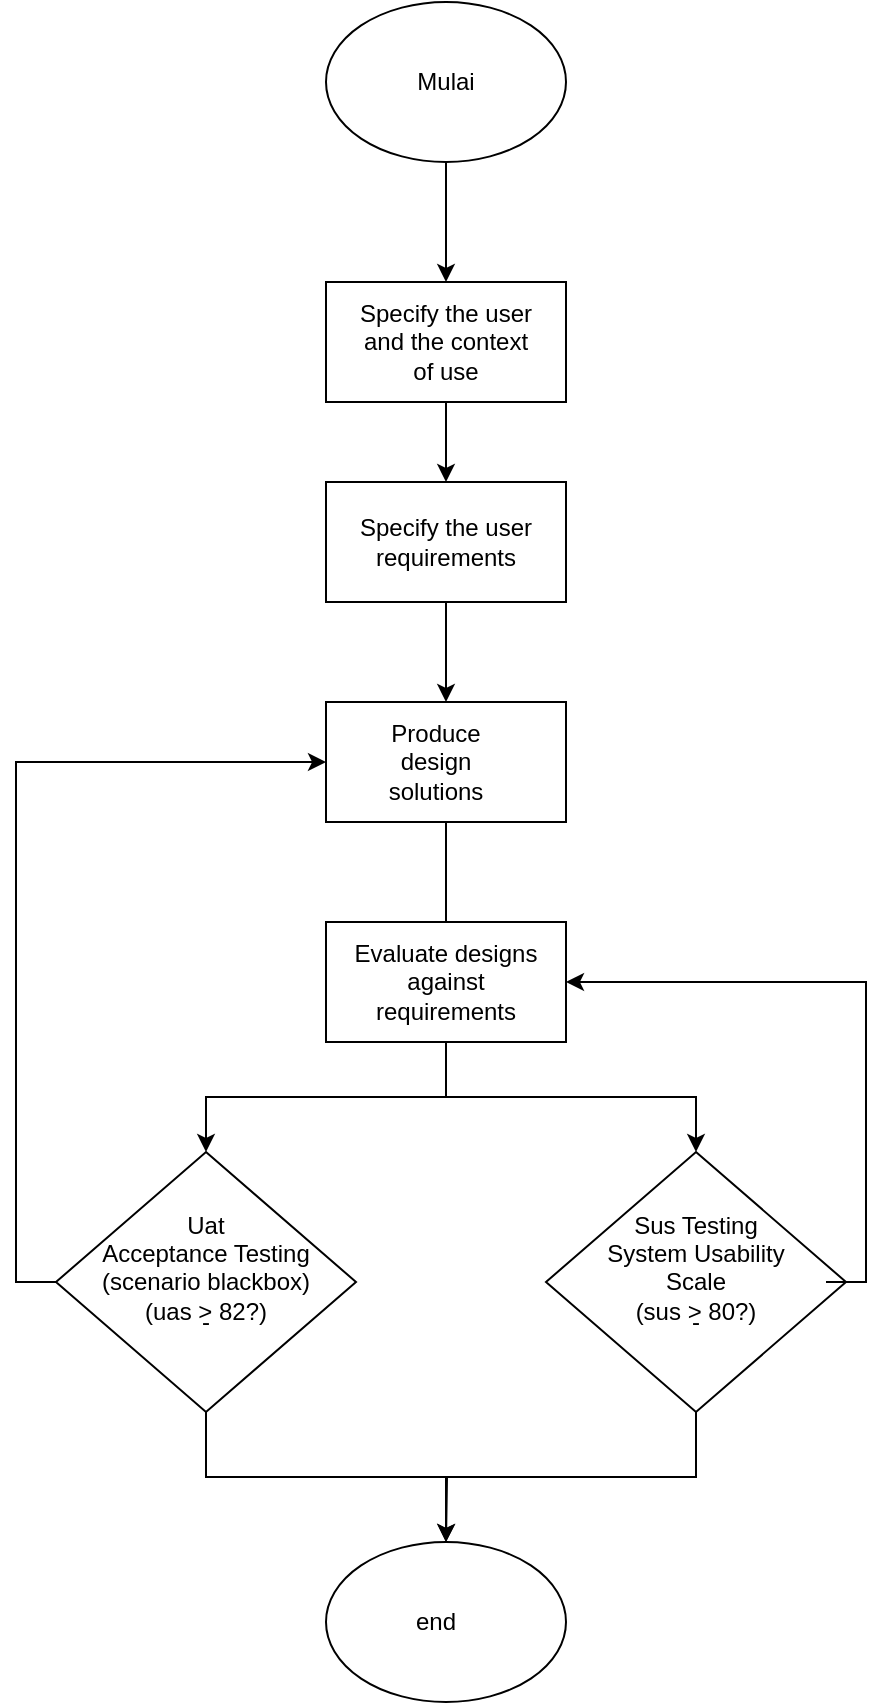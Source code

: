 <mxfile version="28.0.4">
  <diagram name="Page-1" id="qWpxyhbT3ZdEolK2cfZc">
    <mxGraphModel dx="2453" dy="866" grid="1" gridSize="10" guides="1" tooltips="1" connect="1" arrows="1" fold="1" page="1" pageScale="1" pageWidth="850" pageHeight="1100" math="0" shadow="0">
      <root>
        <mxCell id="0" />
        <mxCell id="1" parent="0" />
        <mxCell id="ctNBq9MLLZTQlx_GGUJE-20" style="edgeStyle=orthogonalEdgeStyle;rounded=0;orthogonalLoop=1;jettySize=auto;html=1;exitX=0.5;exitY=1;exitDx=0;exitDy=0;entryX=0.5;entryY=0;entryDx=0;entryDy=0;" edge="1" parent="1" source="ctNBq9MLLZTQlx_GGUJE-1" target="ctNBq9MLLZTQlx_GGUJE-2">
          <mxGeometry relative="1" as="geometry" />
        </mxCell>
        <mxCell id="ctNBq9MLLZTQlx_GGUJE-1" value="" style="ellipse;whiteSpace=wrap;html=1;" vertex="1" parent="1">
          <mxGeometry x="90" y="40" width="120" height="80" as="geometry" />
        </mxCell>
        <mxCell id="ctNBq9MLLZTQlx_GGUJE-21" style="edgeStyle=orthogonalEdgeStyle;rounded=0;orthogonalLoop=1;jettySize=auto;html=1;exitX=0.5;exitY=1;exitDx=0;exitDy=0;entryX=0.5;entryY=0;entryDx=0;entryDy=0;" edge="1" parent="1" source="ctNBq9MLLZTQlx_GGUJE-2" target="ctNBq9MLLZTQlx_GGUJE-3">
          <mxGeometry relative="1" as="geometry" />
        </mxCell>
        <mxCell id="ctNBq9MLLZTQlx_GGUJE-2" value="" style="rounded=0;whiteSpace=wrap;html=1;" vertex="1" parent="1">
          <mxGeometry x="90" y="180" width="120" height="60" as="geometry" />
        </mxCell>
        <mxCell id="ctNBq9MLLZTQlx_GGUJE-22" style="edgeStyle=orthogonalEdgeStyle;rounded=0;orthogonalLoop=1;jettySize=auto;html=1;exitX=0.5;exitY=1;exitDx=0;exitDy=0;entryX=0.5;entryY=0;entryDx=0;entryDy=0;" edge="1" parent="1" source="ctNBq9MLLZTQlx_GGUJE-3" target="ctNBq9MLLZTQlx_GGUJE-4">
          <mxGeometry relative="1" as="geometry" />
        </mxCell>
        <mxCell id="ctNBq9MLLZTQlx_GGUJE-3" value="" style="rounded=0;whiteSpace=wrap;html=1;" vertex="1" parent="1">
          <mxGeometry x="90" y="280" width="120" height="60" as="geometry" />
        </mxCell>
        <mxCell id="ctNBq9MLLZTQlx_GGUJE-23" style="edgeStyle=orthogonalEdgeStyle;rounded=0;orthogonalLoop=1;jettySize=auto;html=1;exitX=0.5;exitY=1;exitDx=0;exitDy=0;entryX=0.5;entryY=0;entryDx=0;entryDy=0;" edge="1" parent="1" source="ctNBq9MLLZTQlx_GGUJE-4" target="ctNBq9MLLZTQlx_GGUJE-13">
          <mxGeometry relative="1" as="geometry" />
        </mxCell>
        <mxCell id="ctNBq9MLLZTQlx_GGUJE-4" value="" style="rounded=0;whiteSpace=wrap;html=1;" vertex="1" parent="1">
          <mxGeometry x="90" y="390" width="120" height="60" as="geometry" />
        </mxCell>
        <mxCell id="ctNBq9MLLZTQlx_GGUJE-24" style="edgeStyle=orthogonalEdgeStyle;rounded=0;orthogonalLoop=1;jettySize=auto;html=1;exitX=0.5;exitY=1;exitDx=0;exitDy=0;entryX=0.5;entryY=0;entryDx=0;entryDy=0;" edge="1" parent="1" source="ctNBq9MLLZTQlx_GGUJE-5" target="ctNBq9MLLZTQlx_GGUJE-6">
          <mxGeometry relative="1" as="geometry" />
        </mxCell>
        <mxCell id="ctNBq9MLLZTQlx_GGUJE-25" style="edgeStyle=orthogonalEdgeStyle;rounded=0;orthogonalLoop=1;jettySize=auto;html=1;exitX=0.5;exitY=1;exitDx=0;exitDy=0;entryX=0.5;entryY=0;entryDx=0;entryDy=0;" edge="1" parent="1" source="ctNBq9MLLZTQlx_GGUJE-5" target="ctNBq9MLLZTQlx_GGUJE-16">
          <mxGeometry relative="1" as="geometry" />
        </mxCell>
        <mxCell id="ctNBq9MLLZTQlx_GGUJE-5" value="" style="rounded=0;whiteSpace=wrap;html=1;" vertex="1" parent="1">
          <mxGeometry x="90" y="500" width="120" height="60" as="geometry" />
        </mxCell>
        <mxCell id="ctNBq9MLLZTQlx_GGUJE-26" style="edgeStyle=orthogonalEdgeStyle;rounded=0;orthogonalLoop=1;jettySize=auto;html=1;exitX=0.5;exitY=1;exitDx=0;exitDy=0;" edge="1" parent="1" source="ctNBq9MLLZTQlx_GGUJE-6" target="ctNBq9MLLZTQlx_GGUJE-8">
          <mxGeometry relative="1" as="geometry" />
        </mxCell>
        <mxCell id="ctNBq9MLLZTQlx_GGUJE-28" style="edgeStyle=orthogonalEdgeStyle;rounded=0;orthogonalLoop=1;jettySize=auto;html=1;exitX=0;exitY=0.5;exitDx=0;exitDy=0;entryX=0;entryY=0.5;entryDx=0;entryDy=0;" edge="1" parent="1" source="ctNBq9MLLZTQlx_GGUJE-6" target="ctNBq9MLLZTQlx_GGUJE-4">
          <mxGeometry relative="1" as="geometry" />
        </mxCell>
        <mxCell id="ctNBq9MLLZTQlx_GGUJE-6" value="" style="rhombus;whiteSpace=wrap;html=1;" vertex="1" parent="1">
          <mxGeometry x="-45" y="615" width="150" height="130" as="geometry" />
        </mxCell>
        <mxCell id="ctNBq9MLLZTQlx_GGUJE-8" value="" style="ellipse;whiteSpace=wrap;html=1;" vertex="1" parent="1">
          <mxGeometry x="90" y="810" width="120" height="80" as="geometry" />
        </mxCell>
        <mxCell id="ctNBq9MLLZTQlx_GGUJE-9" value="Mulai" style="text;html=1;align=center;verticalAlign=middle;whiteSpace=wrap;rounded=0;" vertex="1" parent="1">
          <mxGeometry x="120" y="65" width="60" height="30" as="geometry" />
        </mxCell>
        <mxCell id="ctNBq9MLLZTQlx_GGUJE-10" value="Specify the user and the context of use" style="text;html=1;align=center;verticalAlign=middle;whiteSpace=wrap;rounded=0;" vertex="1" parent="1">
          <mxGeometry x="105" y="195" width="90" height="30" as="geometry" />
        </mxCell>
        <mxCell id="ctNBq9MLLZTQlx_GGUJE-11" value="Specify the user requirements" style="text;html=1;align=center;verticalAlign=middle;whiteSpace=wrap;rounded=0;" vertex="1" parent="1">
          <mxGeometry x="100" y="295" width="100" height="30" as="geometry" />
        </mxCell>
        <mxCell id="ctNBq9MLLZTQlx_GGUJE-12" value="Produce design solutions" style="text;html=1;align=center;verticalAlign=middle;whiteSpace=wrap;rounded=0;" vertex="1" parent="1">
          <mxGeometry x="105" y="405" width="80" height="30" as="geometry" />
        </mxCell>
        <mxCell id="ctNBq9MLLZTQlx_GGUJE-13" value="Evaluate designs against requirements" style="text;html=1;align=center;verticalAlign=middle;whiteSpace=wrap;rounded=0;" vertex="1" parent="1">
          <mxGeometry x="95" y="510" width="110" height="40" as="geometry" />
        </mxCell>
        <mxCell id="ctNBq9MLLZTQlx_GGUJE-14" value="Uat&lt;br&gt;Acceptance Testing&lt;br&gt;(scenario blackbox)&lt;br&gt;(uas &amp;gt; 82?)&lt;div&gt;&lt;br/&gt;&lt;/div&gt;" style="text;html=1;align=center;verticalAlign=middle;whiteSpace=wrap;rounded=0;" vertex="1" parent="1">
          <mxGeometry x="-35" y="665" width="130" height="30" as="geometry" />
        </mxCell>
        <mxCell id="ctNBq9MLLZTQlx_GGUJE-15" value="-" style="text;html=1;align=center;verticalAlign=middle;whiteSpace=wrap;rounded=0;" vertex="1" parent="1">
          <mxGeometry x="-15" y="682.5" width="90" height="35" as="geometry" />
        </mxCell>
        <mxCell id="ctNBq9MLLZTQlx_GGUJE-27" style="edgeStyle=orthogonalEdgeStyle;rounded=0;orthogonalLoop=1;jettySize=auto;html=1;exitX=0.5;exitY=1;exitDx=0;exitDy=0;" edge="1" parent="1" source="ctNBq9MLLZTQlx_GGUJE-16">
          <mxGeometry relative="1" as="geometry">
            <mxPoint x="150" y="810" as="targetPoint" />
          </mxGeometry>
        </mxCell>
        <mxCell id="ctNBq9MLLZTQlx_GGUJE-16" value="" style="rhombus;whiteSpace=wrap;html=1;" vertex="1" parent="1">
          <mxGeometry x="200" y="615" width="150" height="130" as="geometry" />
        </mxCell>
        <mxCell id="ctNBq9MLLZTQlx_GGUJE-29" style="edgeStyle=orthogonalEdgeStyle;rounded=0;orthogonalLoop=1;jettySize=auto;html=1;exitX=1;exitY=0.5;exitDx=0;exitDy=0;entryX=1;entryY=0.5;entryDx=0;entryDy=0;" edge="1" parent="1" source="ctNBq9MLLZTQlx_GGUJE-17" target="ctNBq9MLLZTQlx_GGUJE-5">
          <mxGeometry relative="1" as="geometry" />
        </mxCell>
        <mxCell id="ctNBq9MLLZTQlx_GGUJE-17" value="Sus Testing&lt;br&gt;System Usability&lt;br&gt;Scale&lt;br&gt;(sus &amp;gt; 80?)&lt;div&gt;&lt;br&gt;&lt;/div&gt;" style="text;html=1;align=center;verticalAlign=middle;whiteSpace=wrap;rounded=0;" vertex="1" parent="1">
          <mxGeometry x="210" y="665" width="130" height="30" as="geometry" />
        </mxCell>
        <mxCell id="ctNBq9MLLZTQlx_GGUJE-18" value="-" style="text;html=1;align=center;verticalAlign=middle;whiteSpace=wrap;rounded=0;" vertex="1" parent="1">
          <mxGeometry x="230" y="682.5" width="90" height="35" as="geometry" />
        </mxCell>
        <mxCell id="ctNBq9MLLZTQlx_GGUJE-19" value="end" style="text;html=1;align=center;verticalAlign=middle;whiteSpace=wrap;rounded=0;" vertex="1" parent="1">
          <mxGeometry x="115" y="835" width="60" height="30" as="geometry" />
        </mxCell>
      </root>
    </mxGraphModel>
  </diagram>
</mxfile>
